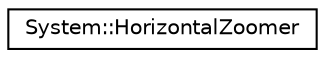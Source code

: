 digraph G
{
  edge [fontname="Helvetica",fontsize="10",labelfontname="Helvetica",labelfontsize="10"];
  node [fontname="Helvetica",fontsize="10",shape=record];
  rankdir="LR";
  Node1 [label="System::HorizontalZoomer",height=0.2,width=0.4,color="black", fillcolor="white", style="filled",URL="$class_system_1_1_horizontal_zoomer.html"];
}
